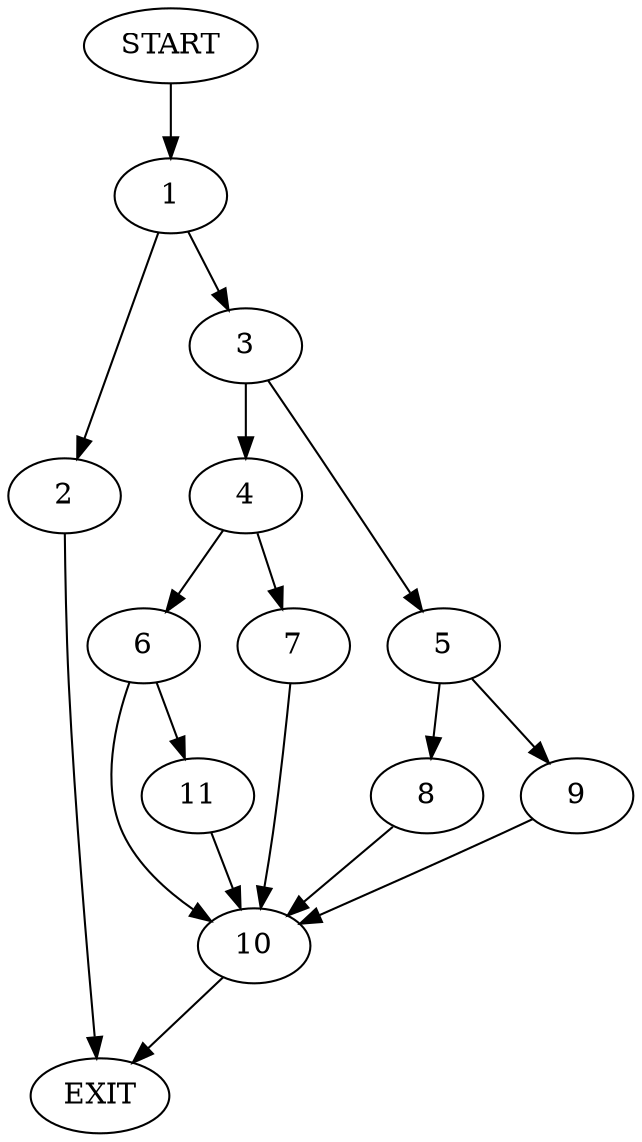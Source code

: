 digraph {
0 [label="START"]
12 [label="EXIT"]
0 -> 1
1 -> 2
1 -> 3
2 -> 12
3 -> 4
3 -> 5
4 -> 6
4 -> 7
5 -> 8
5 -> 9
9 -> 10
8 -> 10
10 -> 12
6 -> 10
6 -> 11
7 -> 10
11 -> 10
}
